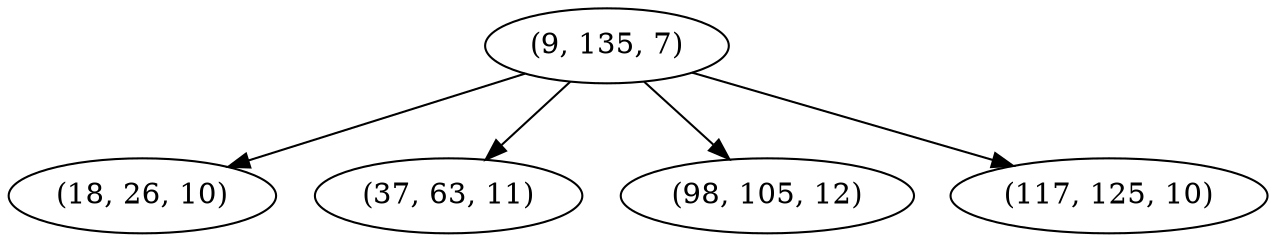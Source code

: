 digraph tree {
    "(9, 135, 7)";
    "(18, 26, 10)";
    "(37, 63, 11)";
    "(98, 105, 12)";
    "(117, 125, 10)";
    "(9, 135, 7)" -> "(18, 26, 10)";
    "(9, 135, 7)" -> "(37, 63, 11)";
    "(9, 135, 7)" -> "(98, 105, 12)";
    "(9, 135, 7)" -> "(117, 125, 10)";
}
